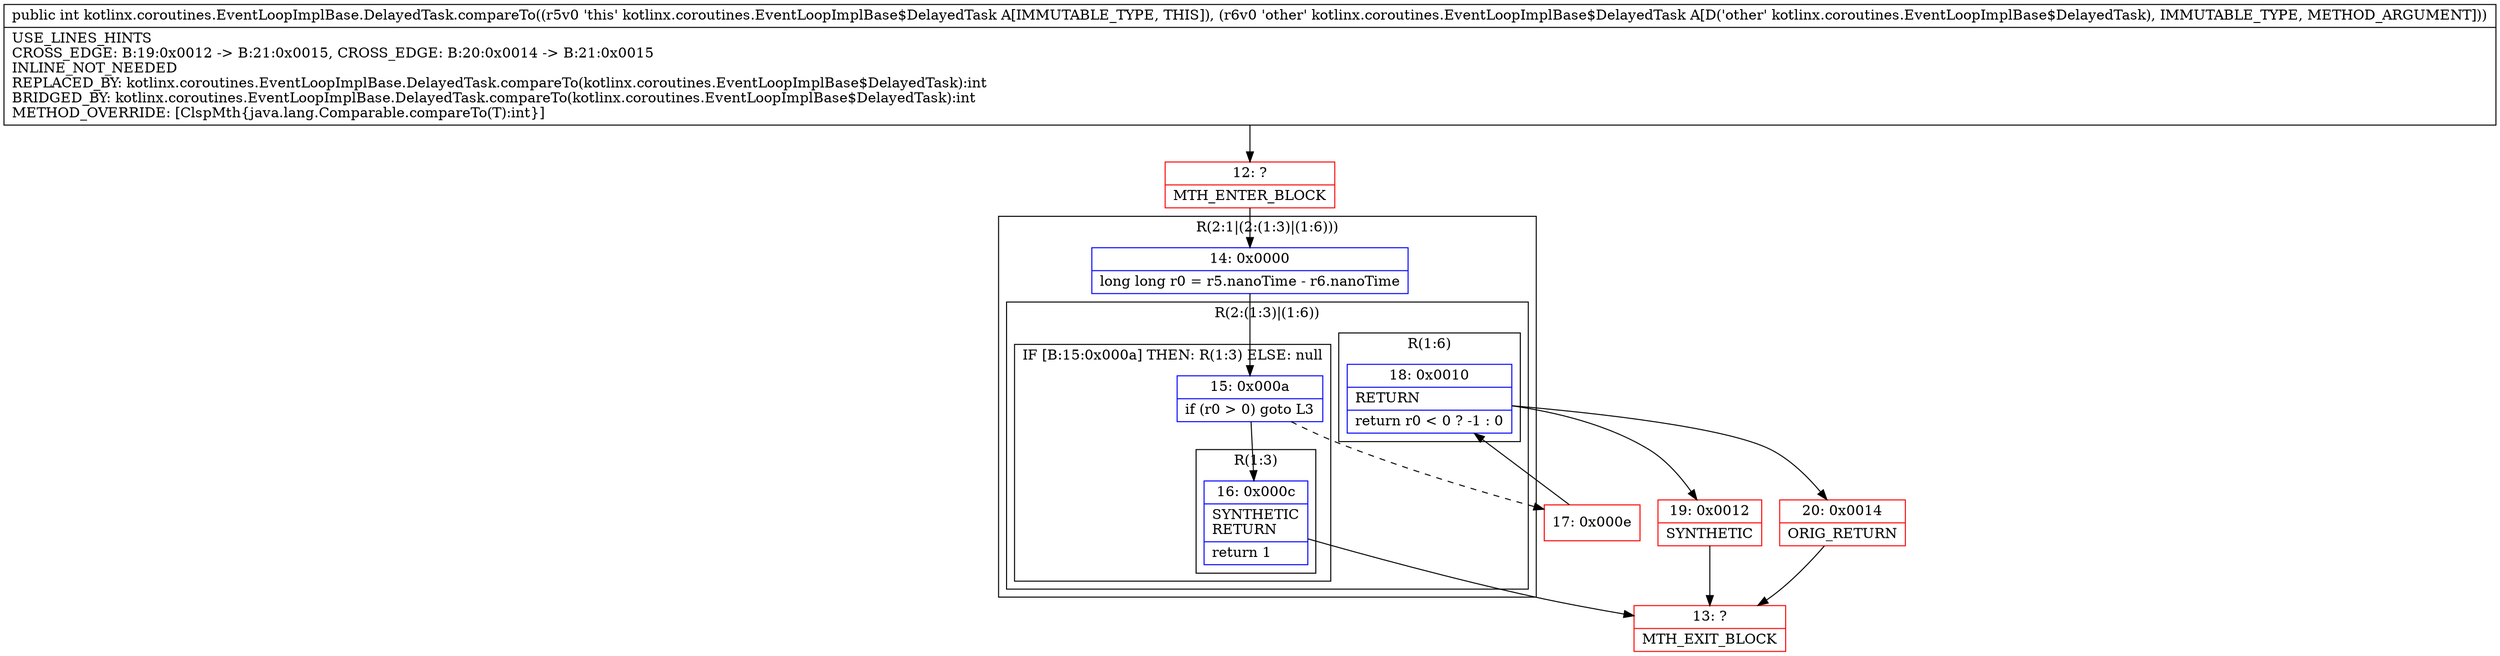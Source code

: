 digraph "CFG forkotlinx.coroutines.EventLoopImplBase.DelayedTask.compareTo(Lkotlinx\/coroutines\/EventLoopImplBase$DelayedTask;)I" {
subgraph cluster_Region_915279431 {
label = "R(2:1|(2:(1:3)|(1:6)))";
node [shape=record,color=blue];
Node_14 [shape=record,label="{14\:\ 0x0000|long long r0 = r5.nanoTime \- r6.nanoTime\l}"];
subgraph cluster_Region_1063236035 {
label = "R(2:(1:3)|(1:6))";
node [shape=record,color=blue];
subgraph cluster_IfRegion_84934542 {
label = "IF [B:15:0x000a] THEN: R(1:3) ELSE: null";
node [shape=record,color=blue];
Node_15 [shape=record,label="{15\:\ 0x000a|if (r0 \> 0) goto L3\l}"];
subgraph cluster_Region_448125817 {
label = "R(1:3)";
node [shape=record,color=blue];
Node_16 [shape=record,label="{16\:\ 0x000c|SYNTHETIC\lRETURN\l|return 1\l}"];
}
}
subgraph cluster_Region_1626798234 {
label = "R(1:6)";
node [shape=record,color=blue];
Node_18 [shape=record,label="{18\:\ 0x0010|RETURN\l|return r0 \< 0 ? \-1 : 0\l}"];
}
}
}
Node_12 [shape=record,color=red,label="{12\:\ ?|MTH_ENTER_BLOCK\l}"];
Node_13 [shape=record,color=red,label="{13\:\ ?|MTH_EXIT_BLOCK\l}"];
Node_17 [shape=record,color=red,label="{17\:\ 0x000e}"];
Node_19 [shape=record,color=red,label="{19\:\ 0x0012|SYNTHETIC\l}"];
Node_20 [shape=record,color=red,label="{20\:\ 0x0014|ORIG_RETURN\l}"];
MethodNode[shape=record,label="{public int kotlinx.coroutines.EventLoopImplBase.DelayedTask.compareTo((r5v0 'this' kotlinx.coroutines.EventLoopImplBase$DelayedTask A[IMMUTABLE_TYPE, THIS]), (r6v0 'other' kotlinx.coroutines.EventLoopImplBase$DelayedTask A[D('other' kotlinx.coroutines.EventLoopImplBase$DelayedTask), IMMUTABLE_TYPE, METHOD_ARGUMENT]))  | USE_LINES_HINTS\lCROSS_EDGE: B:19:0x0012 \-\> B:21:0x0015, CROSS_EDGE: B:20:0x0014 \-\> B:21:0x0015\lINLINE_NOT_NEEDED\lREPLACED_BY: kotlinx.coroutines.EventLoopImplBase.DelayedTask.compareTo(kotlinx.coroutines.EventLoopImplBase$DelayedTask):int\lBRIDGED_BY: kotlinx.coroutines.EventLoopImplBase.DelayedTask.compareTo(kotlinx.coroutines.EventLoopImplBase$DelayedTask):int\lMETHOD_OVERRIDE: [ClspMth\{java.lang.Comparable.compareTo(T):int\}]\l}"];
MethodNode -> Node_12;Node_14 -> Node_15;
Node_15 -> Node_16;
Node_15 -> Node_17[style=dashed];
Node_16 -> Node_13;
Node_18 -> Node_19;
Node_18 -> Node_20;
Node_12 -> Node_14;
Node_17 -> Node_18;
Node_19 -> Node_13;
Node_20 -> Node_13;
}

